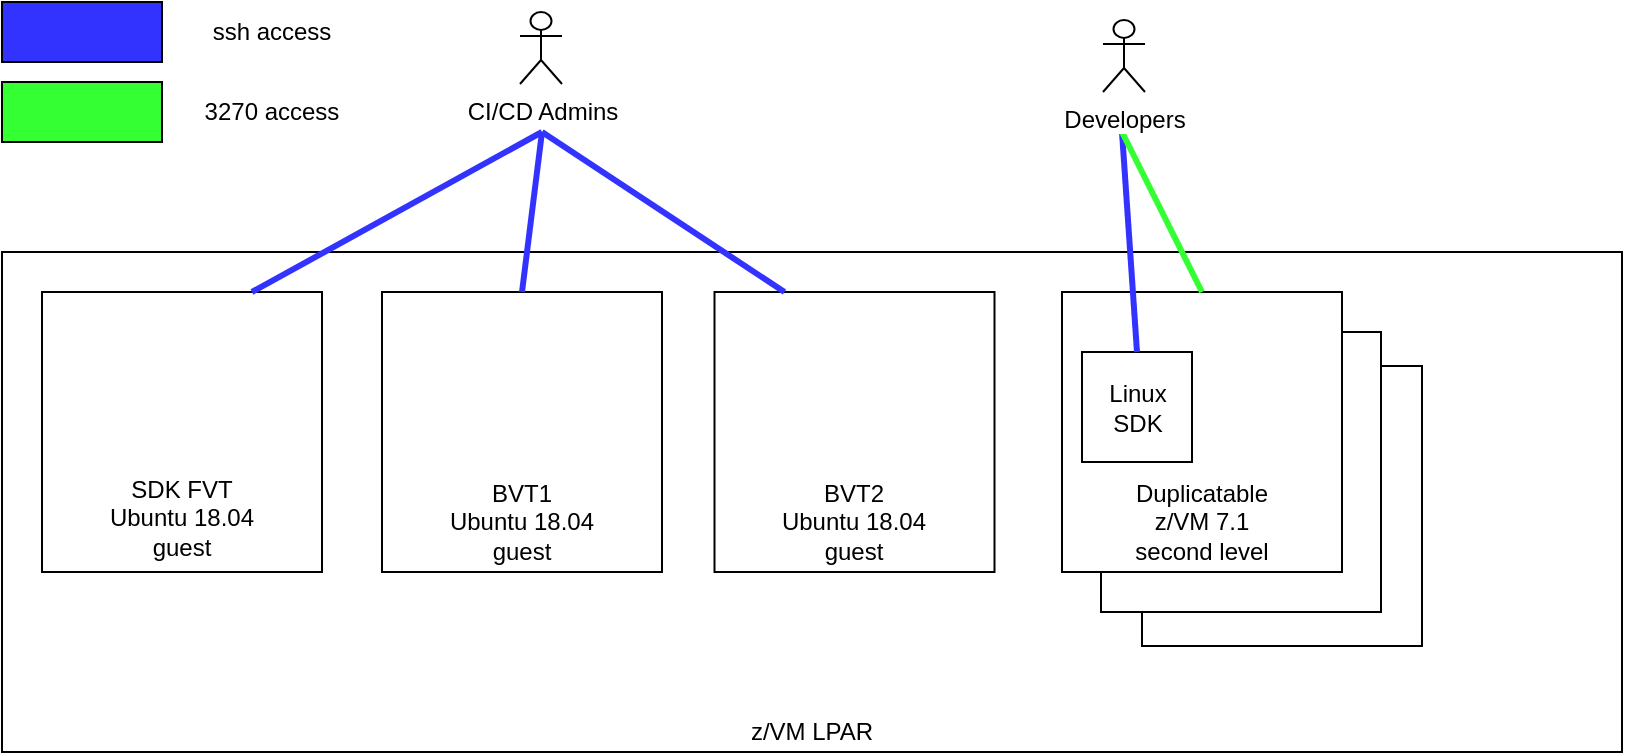 <mxfile version="13.0.6" type="device"><diagram id="wOEoFE_yGDdxNcuwmBsr" name="Page-1"><mxGraphModel dx="1422" dy="736" grid="1" gridSize="10" guides="1" tooltips="1" connect="1" arrows="1" fold="1" page="1" pageScale="1" pageWidth="850" pageHeight="1100" math="0" shadow="0"><root><mxCell id="0"/><mxCell id="1" parent="0"/><mxCell id="VVadlfu8N8swvjOjpfJ3-22" value="" style="rounded=0;whiteSpace=wrap;html=1;strokeWidth=1;" parent="1" vertex="1"><mxGeometry x="20" y="220" width="810" height="250" as="geometry"/></mxCell><mxCell id="VVadlfu8N8swvjOjpfJ3-41" value="" style="whiteSpace=wrap;html=1;aspect=fixed;" parent="1" vertex="1"><mxGeometry x="590" y="277" width="140" height="140" as="geometry"/></mxCell><mxCell id="VVadlfu8N8swvjOjpfJ3-40" value="" style="whiteSpace=wrap;html=1;aspect=fixed;" parent="1" vertex="1"><mxGeometry x="569.5" y="260" width="140" height="140" as="geometry"/></mxCell><mxCell id="VVadlfu8N8swvjOjpfJ3-2" value="z/VM LPAR" style="text;html=1;strokeColor=none;fillColor=none;align=center;verticalAlign=middle;whiteSpace=wrap;rounded=0;" parent="1" vertex="1"><mxGeometry x="366" y="450" width="117.5" height="20" as="geometry"/></mxCell><mxCell id="VVadlfu8N8swvjOjpfJ3-3" value="" style="whiteSpace=wrap;html=1;aspect=fixed;" parent="1" vertex="1"><mxGeometry x="550" y="240" width="140" height="140" as="geometry"/></mxCell><mxCell id="VVadlfu8N8swvjOjpfJ3-5" value="" style="whiteSpace=wrap;html=1;aspect=fixed;" parent="1" vertex="1"><mxGeometry x="210" y="240" width="140" height="140" as="geometry"/></mxCell><mxCell id="VVadlfu8N8swvjOjpfJ3-6" value="BVT1&lt;br&gt;Ubuntu 18.04&lt;br&gt;guest" style="text;html=1;strokeColor=none;fillColor=none;align=center;verticalAlign=middle;whiteSpace=wrap;rounded=0;" parent="1" vertex="1"><mxGeometry x="210" y="330" width="140" height="50" as="geometry"/></mxCell><mxCell id="VVadlfu8N8swvjOjpfJ3-7" value="" style="whiteSpace=wrap;html=1;aspect=fixed;" parent="1" vertex="1"><mxGeometry x="376.25" y="240" width="140" height="140" as="geometry"/></mxCell><mxCell id="VVadlfu8N8swvjOjpfJ3-8" value="BVT2&lt;br&gt;Ubuntu 18.04&lt;br&gt;guest" style="text;html=1;strokeColor=none;fillColor=none;align=center;verticalAlign=middle;whiteSpace=wrap;rounded=0;" parent="1" vertex="1"><mxGeometry x="376.25" y="330" width="140" height="50" as="geometry"/></mxCell><mxCell id="VVadlfu8N8swvjOjpfJ3-9" value="" style="whiteSpace=wrap;html=1;aspect=fixed;" parent="1" vertex="1"><mxGeometry x="40" y="240" width="140" height="140" as="geometry"/></mxCell><mxCell id="VVadlfu8N8swvjOjpfJ3-10" value="SDK FVT&lt;br&gt;Ubuntu 18.04&lt;br&gt;guest" style="text;html=1;strokeColor=none;fillColor=none;align=center;verticalAlign=middle;whiteSpace=wrap;rounded=0;" parent="1" vertex="1"><mxGeometry x="40" y="325" width="140" height="55" as="geometry"/></mxCell><mxCell id="VVadlfu8N8swvjOjpfJ3-11" value="Duplicatable&lt;br&gt;z/VM 7.1&lt;br&gt;second level" style="text;html=1;strokeColor=none;fillColor=none;align=center;verticalAlign=middle;whiteSpace=wrap;rounded=0;" parent="1" vertex="1"><mxGeometry x="550" y="330" width="140" height="50" as="geometry"/></mxCell><mxCell id="VVadlfu8N8swvjOjpfJ3-23" value="" style="whiteSpace=wrap;html=1;aspect=fixed;strokeWidth=1;" parent="1" vertex="1"><mxGeometry x="560" y="270" width="55" height="55" as="geometry"/></mxCell><mxCell id="VVadlfu8N8swvjOjpfJ3-14" value="Linux&lt;br&gt;SDK" style="text;html=1;strokeColor=none;fillColor=none;align=center;verticalAlign=middle;whiteSpace=wrap;rounded=0;" parent="1" vertex="1"><mxGeometry x="567.5" y="287.5" width="40" height="20" as="geometry"/></mxCell><mxCell id="VVadlfu8N8swvjOjpfJ3-28" value="" style="rounded=0;whiteSpace=wrap;html=1;strokeWidth=1;fillColor=#3333FF;" parent="1" vertex="1"><mxGeometry x="20" y="95" width="80" height="30" as="geometry"/></mxCell><mxCell id="VVadlfu8N8swvjOjpfJ3-29" value="ssh access" style="text;html=1;strokeColor=none;fillColor=none;align=center;verticalAlign=middle;whiteSpace=wrap;rounded=0;" parent="1" vertex="1"><mxGeometry x="110" y="100" width="90" height="20" as="geometry"/></mxCell><mxCell id="VVadlfu8N8swvjOjpfJ3-31" value="" style="endArrow=none;html=1;strokeColor=#3333FF;strokeWidth=3;fillColor=#3333FF;exitX=0.75;exitY=0;exitDx=0;exitDy=0;" parent="1" source="VVadlfu8N8swvjOjpfJ3-9" edge="1"><mxGeometry width="50" height="50" relative="1" as="geometry"><mxPoint x="240" y="210" as="sourcePoint"/><mxPoint x="290" y="160" as="targetPoint"/></mxGeometry></mxCell><mxCell id="VVadlfu8N8swvjOjpfJ3-32" value="" style="endArrow=none;html=1;strokeColor=#3333FF;strokeWidth=3;fillColor=#3333FF;exitX=0.5;exitY=0;exitDx=0;exitDy=0;" parent="1" source="VVadlfu8N8swvjOjpfJ3-5" edge="1"><mxGeometry width="50" height="50" relative="1" as="geometry"><mxPoint x="155" y="250" as="sourcePoint"/><mxPoint x="290" y="160" as="targetPoint"/></mxGeometry></mxCell><mxCell id="VVadlfu8N8swvjOjpfJ3-33" value="" style="endArrow=none;html=1;strokeColor=#3333FF;strokeWidth=3;fillColor=#3333FF;exitX=0.25;exitY=0;exitDx=0;exitDy=0;" parent="1" source="VVadlfu8N8swvjOjpfJ3-7" edge="1"><mxGeometry width="50" height="50" relative="1" as="geometry"><mxPoint x="290" y="250" as="sourcePoint"/><mxPoint x="290" y="160" as="targetPoint"/></mxGeometry></mxCell><mxCell id="VVadlfu8N8swvjOjpfJ3-34" value="" style="rounded=0;whiteSpace=wrap;html=1;strokeWidth=1;fillColor=#33FF33;" parent="1" vertex="1"><mxGeometry x="20" y="135" width="80" height="30" as="geometry"/></mxCell><mxCell id="VVadlfu8N8swvjOjpfJ3-35" value="3270 access" style="text;html=1;strokeColor=none;fillColor=none;align=center;verticalAlign=middle;whiteSpace=wrap;rounded=0;" parent="1" vertex="1"><mxGeometry x="110" y="140" width="90" height="20" as="geometry"/></mxCell><mxCell id="VVadlfu8N8swvjOjpfJ3-36" value="" style="endArrow=none;html=1;strokeColor=#3333FF;strokeWidth=3;fillColor=#3333FF;exitX=0.5;exitY=0;exitDx=0;exitDy=0;entryX=0.5;entryY=1;entryDx=0;entryDy=0;" parent="1" source="VVadlfu8N8swvjOjpfJ3-23" edge="1"><mxGeometry width="50" height="50" relative="1" as="geometry"><mxPoint x="701.25" y="240" as="sourcePoint"/><mxPoint x="580" y="160" as="targetPoint"/></mxGeometry></mxCell><mxCell id="VVadlfu8N8swvjOjpfJ3-37" value="" style="endArrow=none;html=1;strokeColor=#33FF33;strokeWidth=3;fillColor=#3333FF;exitX=0.5;exitY=0;exitDx=0;exitDy=0;entryX=0.5;entryY=1;entryDx=0;entryDy=0;" parent="1" source="VVadlfu8N8swvjOjpfJ3-3" edge="1"><mxGeometry width="50" height="50" relative="1" as="geometry"><mxPoint x="597.5" y="280" as="sourcePoint"/><mxPoint x="580" y="160" as="targetPoint"/></mxGeometry></mxCell><mxCell id="hX_T2d8YaIWpjGUqqVMl-2" value="CI/CD Admins" style="shape=umlActor;verticalLabelPosition=bottom;labelBackgroundColor=#ffffff;verticalAlign=top;html=1;outlineConnect=0;" vertex="1" parent="1"><mxGeometry x="279" y="100" width="21" height="36" as="geometry"/></mxCell><mxCell id="hX_T2d8YaIWpjGUqqVMl-3" value="Developers" style="shape=umlActor;verticalLabelPosition=bottom;labelBackgroundColor=#ffffff;verticalAlign=top;html=1;outlineConnect=0;" vertex="1" parent="1"><mxGeometry x="570.5" y="104" width="21" height="36" as="geometry"/></mxCell></root></mxGraphModel></diagram></mxfile>